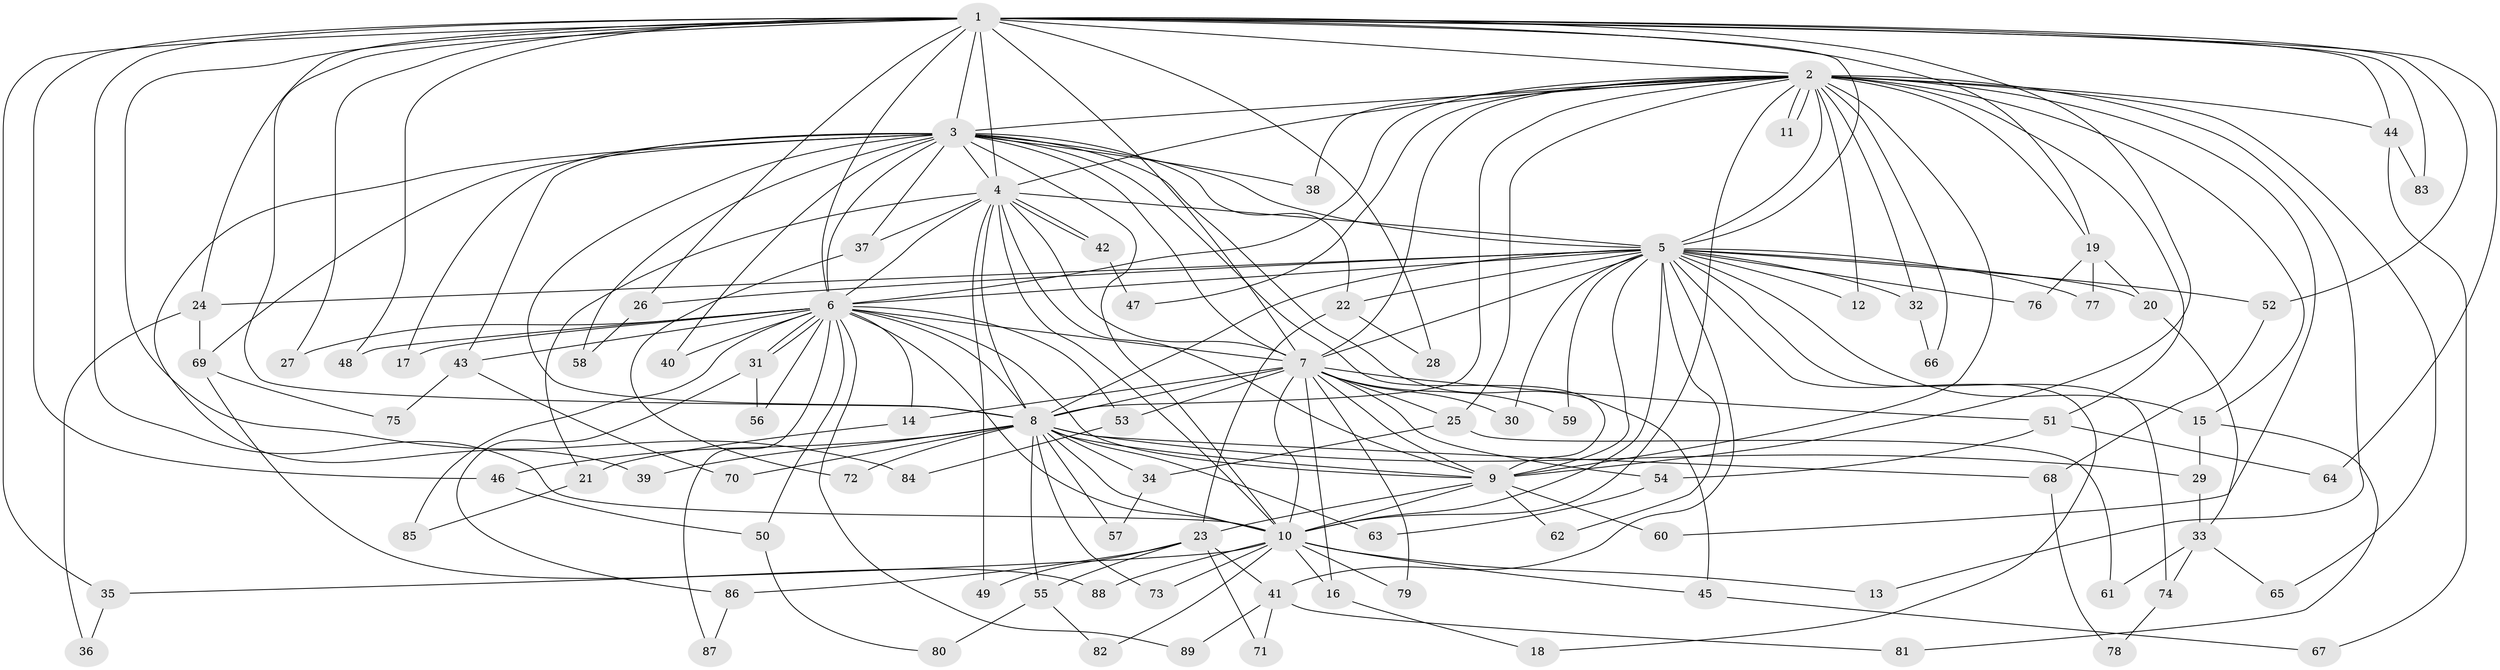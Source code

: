 // Generated by graph-tools (version 1.1) at 2025/34/03/09/25 02:34:43]
// undirected, 89 vertices, 203 edges
graph export_dot {
graph [start="1"]
  node [color=gray90,style=filled];
  1;
  2;
  3;
  4;
  5;
  6;
  7;
  8;
  9;
  10;
  11;
  12;
  13;
  14;
  15;
  16;
  17;
  18;
  19;
  20;
  21;
  22;
  23;
  24;
  25;
  26;
  27;
  28;
  29;
  30;
  31;
  32;
  33;
  34;
  35;
  36;
  37;
  38;
  39;
  40;
  41;
  42;
  43;
  44;
  45;
  46;
  47;
  48;
  49;
  50;
  51;
  52;
  53;
  54;
  55;
  56;
  57;
  58;
  59;
  60;
  61;
  62;
  63;
  64;
  65;
  66;
  67;
  68;
  69;
  70;
  71;
  72;
  73;
  74;
  75;
  76;
  77;
  78;
  79;
  80;
  81;
  82;
  83;
  84;
  85;
  86;
  87;
  88;
  89;
  1 -- 2;
  1 -- 3;
  1 -- 4;
  1 -- 5;
  1 -- 6;
  1 -- 7;
  1 -- 8;
  1 -- 9;
  1 -- 10;
  1 -- 19;
  1 -- 24;
  1 -- 26;
  1 -- 27;
  1 -- 28;
  1 -- 35;
  1 -- 44;
  1 -- 46;
  1 -- 48;
  1 -- 52;
  1 -- 64;
  1 -- 83;
  1 -- 84;
  2 -- 3;
  2 -- 4;
  2 -- 5;
  2 -- 6;
  2 -- 7;
  2 -- 8;
  2 -- 9;
  2 -- 10;
  2 -- 11;
  2 -- 11;
  2 -- 12;
  2 -- 13;
  2 -- 15;
  2 -- 19;
  2 -- 25;
  2 -- 32;
  2 -- 38;
  2 -- 44;
  2 -- 47;
  2 -- 51;
  2 -- 60;
  2 -- 65;
  2 -- 66;
  3 -- 4;
  3 -- 5;
  3 -- 6;
  3 -- 7;
  3 -- 8;
  3 -- 9;
  3 -- 10;
  3 -- 17;
  3 -- 22;
  3 -- 37;
  3 -- 38;
  3 -- 39;
  3 -- 40;
  3 -- 43;
  3 -- 45;
  3 -- 58;
  3 -- 69;
  4 -- 5;
  4 -- 6;
  4 -- 7;
  4 -- 8;
  4 -- 9;
  4 -- 10;
  4 -- 21;
  4 -- 37;
  4 -- 42;
  4 -- 42;
  4 -- 49;
  5 -- 6;
  5 -- 7;
  5 -- 8;
  5 -- 9;
  5 -- 10;
  5 -- 12;
  5 -- 15;
  5 -- 18;
  5 -- 20;
  5 -- 22;
  5 -- 24;
  5 -- 26;
  5 -- 30;
  5 -- 32;
  5 -- 41;
  5 -- 52;
  5 -- 59;
  5 -- 62;
  5 -- 74;
  5 -- 76;
  5 -- 77;
  6 -- 7;
  6 -- 8;
  6 -- 9;
  6 -- 10;
  6 -- 14;
  6 -- 17;
  6 -- 27;
  6 -- 31;
  6 -- 31;
  6 -- 40;
  6 -- 43;
  6 -- 48;
  6 -- 50;
  6 -- 53;
  6 -- 56;
  6 -- 85;
  6 -- 87;
  6 -- 89;
  7 -- 8;
  7 -- 9;
  7 -- 10;
  7 -- 14;
  7 -- 16;
  7 -- 25;
  7 -- 30;
  7 -- 51;
  7 -- 53;
  7 -- 54;
  7 -- 59;
  7 -- 79;
  8 -- 9;
  8 -- 10;
  8 -- 29;
  8 -- 34;
  8 -- 39;
  8 -- 46;
  8 -- 55;
  8 -- 57;
  8 -- 63;
  8 -- 68;
  8 -- 70;
  8 -- 72;
  8 -- 73;
  9 -- 10;
  9 -- 23;
  9 -- 60;
  9 -- 62;
  10 -- 13;
  10 -- 16;
  10 -- 35;
  10 -- 45;
  10 -- 73;
  10 -- 79;
  10 -- 82;
  10 -- 88;
  14 -- 21;
  15 -- 29;
  15 -- 81;
  16 -- 18;
  19 -- 20;
  19 -- 76;
  19 -- 77;
  20 -- 33;
  21 -- 85;
  22 -- 23;
  22 -- 28;
  23 -- 41;
  23 -- 49;
  23 -- 55;
  23 -- 71;
  23 -- 86;
  24 -- 36;
  24 -- 69;
  25 -- 34;
  25 -- 61;
  26 -- 58;
  29 -- 33;
  31 -- 56;
  31 -- 86;
  32 -- 66;
  33 -- 61;
  33 -- 65;
  33 -- 74;
  34 -- 57;
  35 -- 36;
  37 -- 72;
  41 -- 71;
  41 -- 81;
  41 -- 89;
  42 -- 47;
  43 -- 70;
  43 -- 75;
  44 -- 67;
  44 -- 83;
  45 -- 67;
  46 -- 50;
  50 -- 80;
  51 -- 54;
  51 -- 64;
  52 -- 68;
  53 -- 84;
  54 -- 63;
  55 -- 80;
  55 -- 82;
  68 -- 78;
  69 -- 75;
  69 -- 88;
  74 -- 78;
  86 -- 87;
}
